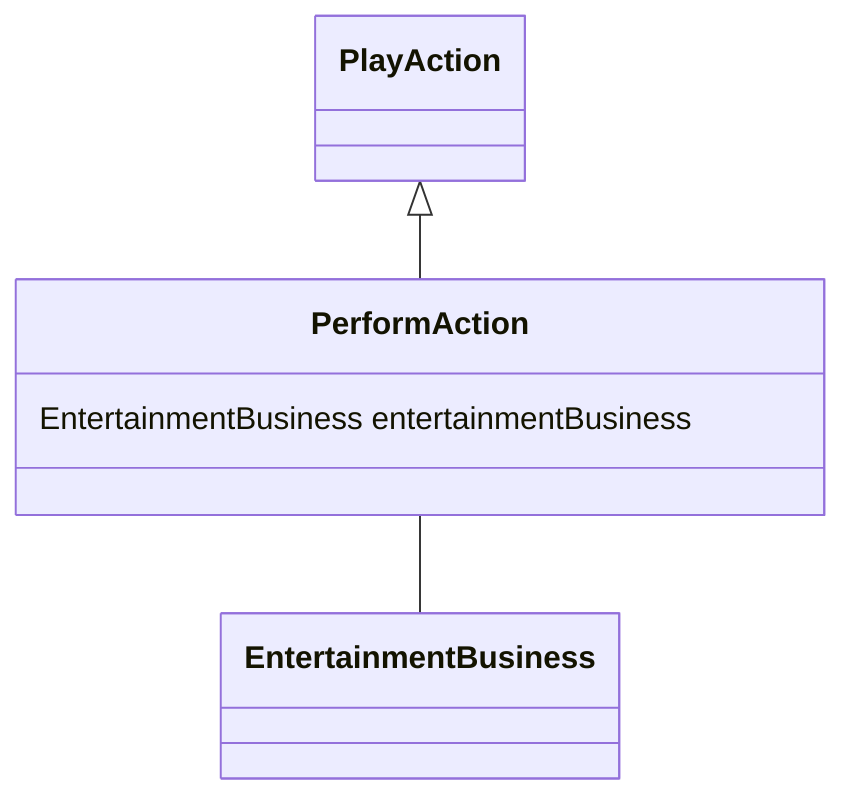 classDiagram
  PerformAction -- EntertainmentBusiness


PlayAction <|-- PerformAction
class PerformAction {

  EntertainmentBusiness entertainmentBusiness

}
